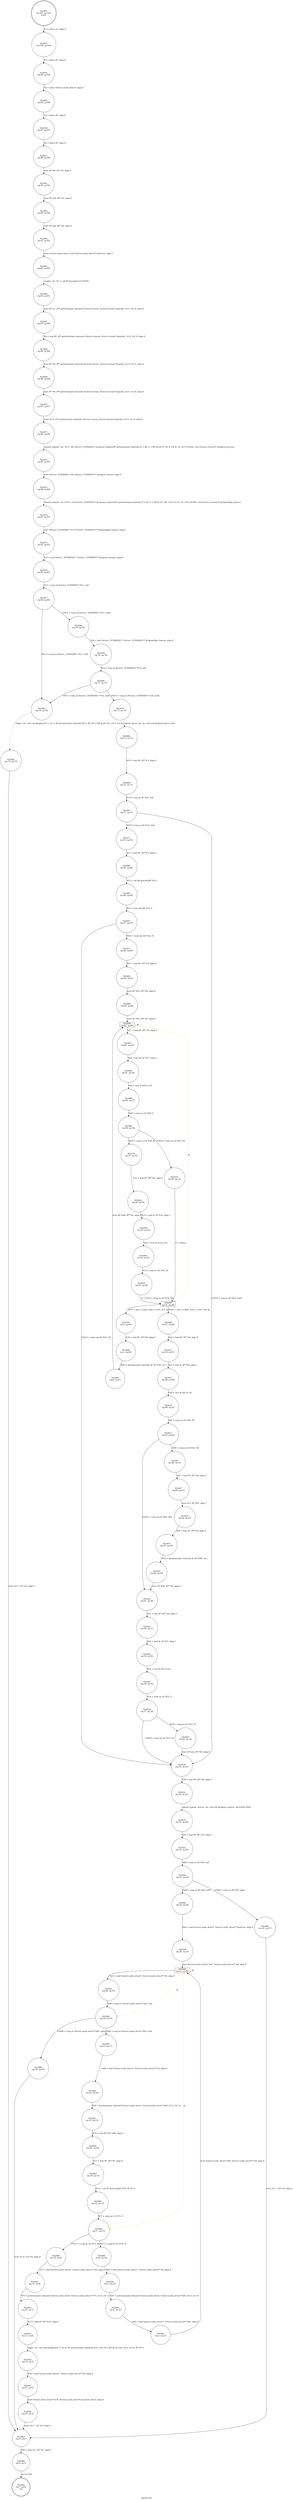 digraph rdpsnd_init {
label="rdpsnd_init"
52850 [label="N52850\n(rp:7, ep:0)\nexit", shape="doublecircle"]
52851 [label="N52851\n(rp:101, ep:101)\nentry", shape="doublecircle"]
52851 -> 52853 [label="%2 = alloca i32, align 4"]
52853 [label="N52853\n(rp:100, ep:100)", shape="circle"]
52853 -> 52854 [label="%3 = alloca i8*, align 8"]
52854 [label="N52854\n(rp:99, ep:99)", shape="circle"]
52854 -> 52855 [label="%4 = alloca %struct.audio_driver*, align 8"]
52855 [label="N52855\n(rp:98, ep:98)", shape="circle"]
52855 -> 52856 [label="%5 = alloca i8*, align 8"]
52856 [label="N52856\n(rp:97, ep:97)", shape="circle"]
52856 -> 52857 [label="%6 = alloca i8*, align 8"]
52857 [label="N52857\n(rp:96, ep:96)", shape="circle"]
52857 -> 52861 [label="store i8* %0, i8** %3, align 8"]
52861 [label="N52861\n(rp:95, ep:95)", shape="circle"]
52861 -> 52863 [label="store i8* null, i8** %5, align 8"]
52863 [label="N52863\n(rp:94, ep:94)", shape="circle"]
52863 -> 52864 [label="store i8* null, i8** %6, align 8"]
52864 [label="N52864\n(rp:93, ep:93)", shape="circle"]
52864 -> 52865 [label="store %struct.audio_driver* null, %struct.audio_driver** @drivers, align 8"]
52865 [label="N52865\n(rp:92, ep:92)", shape="circle"]
52865 -> 52866 [label="xmalloc --@-- %7 = call i8* @xmalloc(i32 65536)", style="dashed", color="blue"]
52866 [label="N52866\n(rp:91, ep:91)", shape="circle"]
52866 -> 52867 [label="store i8* %7, i8** getelementptr inbounds (%struct.stream, %struct.stream* @packet, i32 0, i32 2), align 8"]
52867 [label="N52867\n(rp:90, ep:90)", shape="circle"]
52867 -> 52868 [label="%8 = load i8*, i8** getelementptr inbounds (%struct.stream, %struct.stream* @packet, i32 0, i32 2), align 8"]
52868 [label="N52868\n(rp:89, ep:89)", shape="circle"]
52868 -> 52869 [label="store i8* %8, i8** getelementptr inbounds (%struct.stream, %struct.stream* @packet, i32 0, i32 1), align 8"]
52869 [label="N52869\n(rp:88, ep:88)", shape="circle"]
52869 -> 52870 [label="store i8* %8, i8** getelementptr inbounds (%struct.stream, %struct.stream* @packet, i32 0, i32 0), align 8"]
52870 [label="N52870\n(rp:87, ep:87)", shape="circle"]
52870 -> 52871 [label="store i32 0, i32* getelementptr inbounds (%struct.stream, %struct.stream* @packet, i32 0, i32 3), align 8"]
52871 [label="N52871\n(rp:86, ep:86)", shape="circle"]
52871 -> 52872 [label="channel_register --@-- %9 = call %struct._VCHANNEL* @channel_register(i8* getelementptr inbounds ([7 x i8], [7 x i8]* @.str.79, i32 0, i32 0), i32 -1073741824, void (%struct.stream*)* @rdpsnd_process)", style="dashed", color="blue"]
52872 [label="N52872\n(rp:85, ep:85)", shape="circle"]
52872 -> 52873 [label="store %struct._VCHANNEL* %9, %struct._VCHANNEL** @rdpsnd_channel, align 8"]
52873 [label="N52873\n(rp:84, ep:84)", shape="circle"]
52873 -> 52874 [label="channel_register --@-- %10 = call %struct._VCHANNEL* @channel_register(i8* getelementptr inbounds ([7 x i8], [7 x i8]* @.str.1.80, i32 0, i32 0), i32 -1073741824, void (%struct.stream*)* @rdpsnddbg_process)", style="dashed", color="blue"]
52874 [label="N52874\n(rp:83, ep:83)", shape="circle"]
52874 -> 52875 [label="store %struct._VCHANNEL* %10, %struct._VCHANNEL** @rdpsnddbg_channel, align 8"]
52875 [label="N52875\n(rp:82, ep:82)", shape="circle"]
52875 -> 52876 [label="%11 = load %struct._VCHANNEL*, %struct._VCHANNEL** @rdpsnd_channel, align 8"]
52876 [label="N52876\n(rp:81, ep:81)", shape="circle"]
52876 -> 52877 [label="%12 = icmp eq %struct._VCHANNEL* %11, null"]
52877 [label="N52877\n(rp:80, ep:80)", shape="circle"]
52877 -> 52968 [label="[!(%12 = icmp eq %struct._VCHANNEL* %11, null)]"]
52877 -> 52881 [label="[%12 = icmp eq %struct._VCHANNEL* %11, null]"]
52879 [label="N52879\n(rp:78, ep:78)", shape="circle"]
52879 -> 52880 [label="%15 = icmp eq %struct._VCHANNEL* %14, null"]
52880 [label="N52880\n(rp:77, ep:77)", shape="circle"]
52880 -> 52970 [label="[!(%15 = icmp eq %struct._VCHANNEL* %14, null)]"]
52880 -> 52881 [label="[%15 = icmp eq %struct._VCHANNEL* %14, null]"]
52881 [label="N52881\n(rp:76, ep:76)", shape="circle"]
52881 -> 52882 [label="logger --@-- call void @logger(i32 3, i32 3, i8* getelementptr inbounds ([67 x i8], [67 x i8]* @.str.2.81, i32 0, i32 0))", style="dashed", color="blue"]
52882 [label="N52882\n(rp:75, ep:75)", shape="circle"]
52882 -> 52965 [label="store i32 0, i32* %2, align 4"]
52885 [label="N52885\n(rp:73, ep:73)", shape="circle"]
52885 -> 52886 [label="%18 = load i8*, i8** %3, align 8"]
52886 [label="N52886\n(rp:72, ep:72)", shape="circle"]
52886 -> 52887 [label="%19 = icmp ne i8* %18, null"]
52887 [label="N52887\n(rp:71, ep:71)", shape="circle"]
52887 -> 52971 [label="[%19 = icmp ne i8* %18, null]"]
52887 -> 52930 [label="[!(%19 = icmp ne i8* %18, null)]"]
52889 [label="N52889\n(rp:69, ep:69)", shape="circle"]
52889 -> 52890 [label="%22 = call i64 @strlen(i8* %21)"]
52890 [label="N52890\n(rp:68, ep:68)", shape="circle"]
52890 -> 52891 [label="%23 = icmp ugt i64 %22, 0"]
52891 [label="N52891\n(rp:67, ep:67)", shape="circle"]
52891 -> 52973 [label="[%23 = icmp ugt i64 %22, 0]"]
52891 -> 52930 [label="[!(%23 = icmp ugt i64 %22, 0)]"]
52893 [label="N52893\n(rp:65, ep:65)", shape="circle"]
52893 -> 52894 [label="store i8* %25, i8** %6, align 8"]
52894 [label="N52894\n(rp:64, ep:64)", shape="circle"]
52894 -> 52896 [label="store i8* %25, i8** %5, align 8"]
52896 [label="N52896\n(rp:63, ep:60)", shape="box"]
52896 -> 52897 [label="%27 = load i8*, i8** %6, align 8"]
52896 -> 52896 [label="@", style="dashed", color="orange"]
52896 -> 52906 [label="@", style="dashed", color="orange"]
52897 [label="N52897\n(rp:62, ep:59)", shape="circle"]
52897 -> 52898 [label="%28 = load i8, i8* %27, align 1"]
52898 [label="N52898\n(rp:61, ep:58)", shape="circle"]
52898 -> 52899 [label="%29 = sext i8 %28 to i32"]
52899 [label="N52899\n(rp:60, ep:57)", shape="circle"]
52899 -> 52900 [label="%30 = icmp ne i32 %29, 0"]
52900 [label="N52900\n(rp:59, ep:56)", shape="circle"]
52900 -> 52975 [label="[%30 = icmp ne i32 %29, 0]"]
52900 -> 52976 [label="[!(%30 = icmp ne i32 %29, 0)]"]
52902 [label="N52902\n(rp:56, ep:54)", shape="circle"]
52902 -> 52903 [label="%33 = load i8, i8* %32, align 1"]
52903 [label="N52903\n(rp:55, ep:53)", shape="circle"]
52903 -> 52904 [label="%34 = sext i8 %33 to i32"]
52904 [label="N52904\n(rp:54, ep:52)", shape="circle"]
52904 -> 52905 [label="%35 = icmp ne i32 %34, 58"]
52905 [label="N52905\n(rp:53, ep:50)", shape="circle"]
52905 -> 52906 [label="37 = [%35 = icmp ne i32 %34, 58]"]
52906 [label="N52906\n(rp:52, ep:49)", shape="box"]
52906 -> 52979 [label="[%37 = phi i1 [ false, %26 ], [ %35, %31 ]]"]
52906 -> 52980 [label="[!(%37 = phi i1 [ false, %26 ], [ %35, %31 ])]"]
52908 [label="N52908\n(rp:1, ep:62)", shape="circle"]
52908 -> 52909 [label="%40 = getelementptr inbounds i8, i8* %39, i32 1"]
52909 [label="N52909\n(rp:0, ep:61)", shape="circle"]
52909 -> 52896 [label="store i8* %40, i8** %6, align 8"]
52912 [label="N52912\n(rp:50, ep:47)", shape="circle"]
52912 -> 52913 [label="%43 = load i8, i8* %42, align 1"]
52913 [label="N52913\n(rp:49, ep:46)", shape="circle"]
52913 -> 52914 [label="%44 = sext i8 %43 to i32"]
52914 [label="N52914\n(rp:48, ep:45)", shape="circle"]
52914 -> 52915 [label="%45 = icmp eq i32 %44, 58"]
52915 [label="N52915\n(rp:47, ep:44)", shape="circle"]
52915 -> 52981 [label="[%45 = icmp eq i32 %44, 58]"]
52915 -> 52922 [label="[!(%45 = icmp eq i32 %44, 58)]"]
52917 [label="N52917\n(rp:45, ep:42)", shape="circle"]
52917 -> 52918 [label="store i8 0, i8* %47, align 1"]
52918 [label="N52918\n(rp:44, ep:41)", shape="circle"]
52918 -> 52919 [label="%48 = load i8*, i8** %6, align 8"]
52919 [label="N52919\n(rp:43, ep:40)", shape="circle"]
52919 -> 52920 [label="%49 = getelementptr inbounds i8, i8* %48, i32 1"]
52920 [label="N52920\n(rp:42, ep:39)", shape="circle"]
52920 -> 52922 [label="store i8* %49, i8** %6, align 8"]
52922 [label="N52922\n(rp:41, ep:38)", shape="circle"]
52922 -> 52923 [label="%51 = load i8*, i8** %6, align 8"]
52923 [label="N52923\n(rp:40, ep:37)", shape="circle"]
52923 -> 52924 [label="%52 = load i8, i8* %51, align 1"]
52924 [label="N52924\n(rp:39, ep:36)", shape="circle"]
52924 -> 52925 [label="%53 = sext i8 %52 to i32"]
52925 [label="N52925\n(rp:38, ep:35)", shape="circle"]
52925 -> 52926 [label="%54 = icmp eq i32 %53, 0"]
52926 [label="N52926\n(rp:37, ep:34)", shape="circle"]
52926 -> 52983 [label="[%54 = icmp eq i32 %53, 0]"]
52926 -> 52930 [label="[!(%54 = icmp eq i32 %53, 0)]"]
52930 [label="N52930\n(rp:35, ep:32)", shape="circle"]
52930 -> 52931 [label="%58 = load i8*, i8** %6, align 8"]
52931 [label="N52931\n(rp:34, ep:31)", shape="circle"]
52931 -> 52932 [label="rdpsnd_register_drivers --@-- call void @rdpsnd_register_drivers(i8* %58)", style="dashed", color="blue"]
52932 [label="N52932\n(rp:33, ep:30)", shape="circle"]
52932 -> 52933 [label="%59 = load i8*, i8** %5, align 8"]
52933 [label="N52933\n(rp:32, ep:29)", shape="circle"]
52933 -> 52934 [label="%60 = icmp ne i8* %59, null"]
52934 [label="N52934\n(rp:31, ep:28)", shape="circle"]
52934 -> 52985 [label="[%60 = icmp ne i8* %59, null]"]
52934 -> 52986 [label="[!(%60 = icmp ne i8* %59, null)]"]
52938 [label="N52938\n(rp:28, ep:25)", shape="circle"]
52938 -> 52940 [label="store %struct.audio_driver* %63, %struct.audio_driver** %4, align 8"]
52940 [label="N52940\n(rp:27, ep:20)", shape="box"]
52940 -> 52941 [label="%65 = load %struct.audio_driver*, %struct.audio_driver** %4, align 8"]
52940 -> 52940 [label="@", style="dashed", color="orange"]
52940 -> 52949 [label="@", style="dashed", color="orange"]
52940 -> 52942 [label="@", style="dashed", color="orange"]
52941 [label="N52941\n(rp:26, ep:19)", shape="circle"]
52941 -> 52942 [label="%66 = icmp ne %struct.audio_driver* %65, null"]
52942 [label="N52942\n(rp:25, ep:18)", shape="circle"]
52942 -> 52987 [label="[%66 = icmp ne %struct.audio_driver* %65, null]"]
52942 -> 52988 [label="[!(%66 = icmp ne %struct.audio_driver* %65, null)]"]
52944 [label="N52944\n(rp:22, ep:16)", shape="circle"]
52944 -> 52945 [label="%69 = getelementptr inbounds %struct.audio_driver, %struct.audio_driver* %68, i32 0, i32 12"]
52945 [label="N52945\n(rp:21, ep:15)", shape="circle"]
52945 -> 52946 [label="%70 = load i8*, i8** %69, align 8"]
52946 [label="N52946\n(rp:20, ep:14)", shape="circle"]
52946 -> 52947 [label="%71 = load i8*, i8** %5, align 8"]
52947 [label="N52947\n(rp:19, ep:13)", shape="circle"]
52947 -> 52948 [label="%72 = call i32 @strcmp(i8* %70, i8* %71)"]
52948 [label="N52948\n(rp:18, ep:12)", shape="circle"]
52948 -> 52949 [label="%73 = icmp ne i32 %72, 0"]
52949 [label="N52949\n(rp:17, ep:11)", shape="circle"]
52949 -> 52989 [label="[%73 = icmp ne i32 %72, 0]"]
52949 -> 52990 [label="[!(%73 = icmp ne i32 %72, 0)]"]
52951 [label="N52951\n(rp:15, ep:8)", shape="circle"]
52951 -> 52952 [label="%76 = getelementptr inbounds %struct.audio_driver, %struct.audio_driver* %75, i32 0, i32 12"]
52952 [label="N52952\n(rp:14, ep:7)", shape="circle"]
52952 -> 52953 [label="%77 = load i8*, i8** %76, align 8"]
52953 [label="N52953\n(rp:13, ep:6)", shape="circle"]
52953 -> 52954 [label="logger --@-- call void @logger(i32 3, i32 0, i8* getelementptr inbounds ([33 x i8], [33 x i8]* @.str.3.82, i32 0, i32 0), i8* %77)", style="dashed", color="blue"]
52954 [label="N52954\n(rp:12, ep:5)", shape="circle"]
52954 -> 52955 [label="%78 = load %struct.audio_driver*, %struct.audio_driver** %4, align 8"]
52955 [label="N52955\n(rp:11, ep:4)", shape="circle"]
52955 -> 52956 [label="store %struct.audio_driver* %78, %struct.audio_driver** @current_driver, align 8"]
52956 [label="N52956\n(rp:10, ep:3)", shape="circle"]
52956 -> 52965 [label="store i32 1, i32* %2, align 4"]
52959 [label="N52959\n(rp:5, ep:23)", shape="circle"]
52959 -> 52960 [label="%81 = getelementptr inbounds %struct.audio_driver, %struct.audio_driver* %80, i32 0, i32 16"]
52960 [label="N52960\n(rp:4, ep:22)", shape="circle"]
52960 -> 52961 [label="%82 = load %struct.audio_driver*, %struct.audio_driver** %81, align 8"]
52961 [label="N52961\n(rp:3, ep:21)", shape="circle"]
52961 -> 52940 [label="store %struct.audio_driver* %82, %struct.audio_driver** %4, align 8"]
52965 [label="N52965\n(rp:9, ep:2)", shape="circle"]
52965 -> 52966 [label="%85 = load i32, i32* %2, align 4"]
52966 [label="N52966\n(rp:8, ep:1)", shape="circle"]
52966 -> 52850 [label="ret i32 %85"]
52968 [label="N52968\n(rp:79, ep:79)", shape="circle"]
52968 -> 52879 [label="%14 = load %struct._VCHANNEL*, %struct._VCHANNEL** @rdpsnddbg_channel, align 8"]
52970 [label="N52970\n(rp:74, ep:74)", shape="circle"]
52970 -> 52885 [label="rdpsnd_queue_init --@-- call void @rdpsnd_queue_init()", style="dashed", color="blue"]
52971 [label="N52971\n(rp:70, ep:70)", shape="circle"]
52971 -> 52889 [label="%21 = load i8*, i8** %3, align 8"]
52973 [label="N52973\n(rp:66, ep:66)", shape="circle"]
52973 -> 52893 [label="%25 = load i8*, i8** %3, align 8"]
52975 [label="N52975\n(rp:57, ep:55)", shape="circle"]
52975 -> 52902 [label="%32 = load i8*, i8** %6, align 8"]
52976 [label="N52976\n(rp:58, ep:51)", shape="circle"]
52976 -> 52906 [label="37 = [false]"]
52979 [label="N52979\n(rp:2, ep:63)", shape="circle"]
52979 -> 52908 [label="%39 = load i8*, i8** %6, align 8"]
52980 [label="N52980\n(rp:51, ep:48)", shape="circle"]
52980 -> 52912 [label="%42 = load i8*, i8** %6, align 8"]
52981 [label="N52981\n(rp:46, ep:43)", shape="circle"]
52981 -> 52917 [label="%47 = load i8*, i8** %6, align 8"]
52983 [label="N52983\n(rp:36, ep:33)", shape="circle"]
52983 -> 52930 [label="store i8* null, i8** %6, align 8"]
52985 [label="N52985\n(rp:29, ep:26)", shape="circle"]
52985 -> 52938 [label="%63 = load %struct.audio_driver*, %struct.audio_driver** @drivers, align 8"]
52986 [label="N52986\n(rp:30, ep:27)", shape="circle"]
52986 -> 52965 [label="store i32 1, i32* %2, align 4"]
52987 [label="N52987\n(rp:23, ep:17)", shape="circle"]
52987 -> 52944 [label="%68 = load %struct.audio_driver*, %struct.audio_driver** %4, align 8"]
52988 [label="N52988\n(rp:24, ep:10)", shape="circle"]
52988 -> 52965 [label="store i32 0, i32* %2, align 4"]
52989 [label="N52989\n(rp:6, ep:24)", shape="circle"]
52989 -> 52959 [label="%80 = load %struct.audio_driver*, %struct.audio_driver** %4, align 8"]
52990 [label="N52990\n(rp:16, ep:9)", shape="circle"]
52990 -> 52951 [label="%75 = load %struct.audio_driver*, %struct.audio_driver** %4, align 8"]
}
